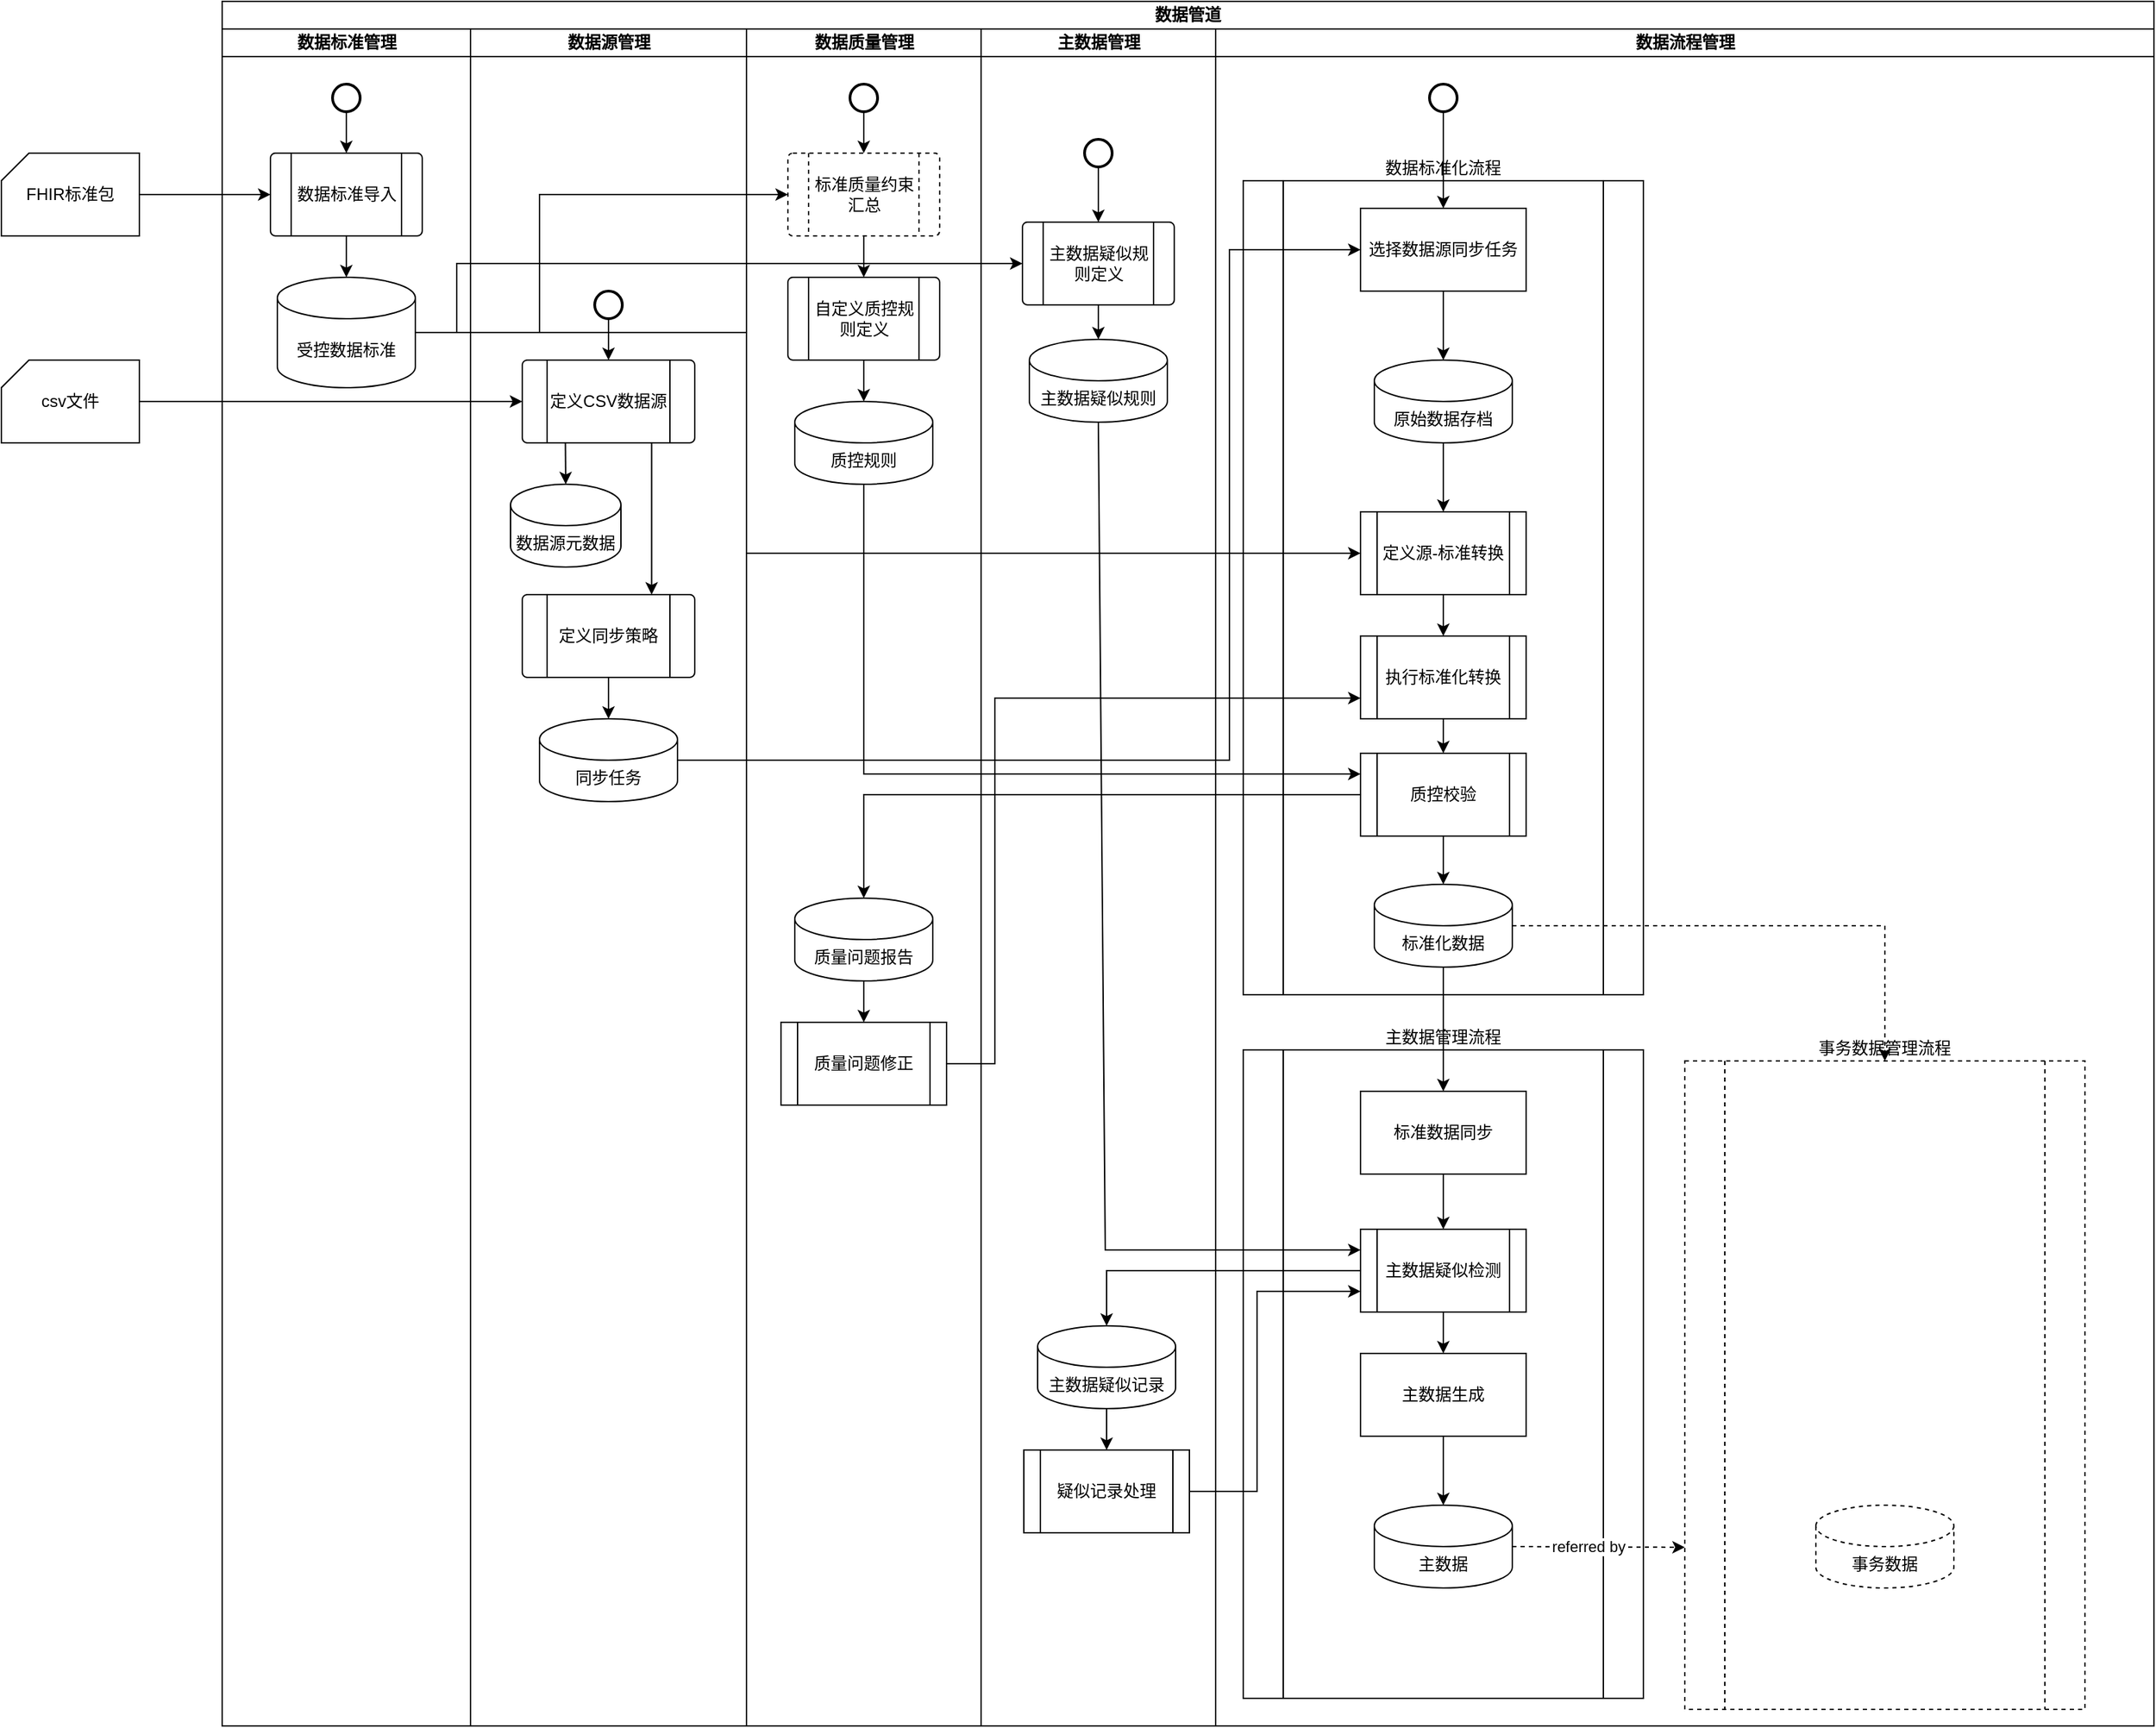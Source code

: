<mxfile version="25.0.2">
  <diagram name="DataPipeline" id="eTK3856bUe1yF2-46zfm">
    <mxGraphModel dx="1768" dy="704" grid="1" gridSize="10" guides="1" tooltips="1" connect="1" arrows="1" fold="1" page="1" pageScale="1" pageWidth="827" pageHeight="1169" math="0" shadow="0">
      <root>
        <mxCell id="0" />
        <mxCell id="1" parent="0" />
        <mxCell id="cyXeAjznitcf4zxZpt6P-2" value="数据管道" style="swimlane;html=1;childLayout=stackLayout;resizeParent=1;resizeParentMax=0;startSize=20;whiteSpace=wrap;" vertex="1" parent="1">
          <mxGeometry x="40" y="40" width="1400" height="1250" as="geometry" />
        </mxCell>
        <mxCell id="cyXeAjznitcf4zxZpt6P-3" value="数据标准管理" style="swimlane;html=1;startSize=20;" vertex="1" parent="cyXeAjznitcf4zxZpt6P-2">
          <mxGeometry y="20" width="180" height="1230" as="geometry" />
        </mxCell>
        <mxCell id="cyXeAjznitcf4zxZpt6P-6" value="" style="strokeWidth=2;html=1;shape=mxgraph.flowchart.start_2;whiteSpace=wrap;" vertex="1" parent="cyXeAjznitcf4zxZpt6P-3">
          <mxGeometry x="80" y="40" width="20" height="20" as="geometry" />
        </mxCell>
        <mxCell id="cyXeAjznitcf4zxZpt6P-7" value="数据标准导入" style="verticalLabelPosition=middle;verticalAlign=middle;html=1;shape=process;whiteSpace=wrap;rounded=1;size=0.14;arcSize=6;labelPosition=center;align=center;" vertex="1" parent="cyXeAjznitcf4zxZpt6P-3">
          <mxGeometry x="35" y="90" width="110" height="60" as="geometry" />
        </mxCell>
        <mxCell id="cyXeAjznitcf4zxZpt6P-8" value="" style="endArrow=classic;html=1;rounded=0;exitX=0.5;exitY=1;exitDx=0;exitDy=0;exitPerimeter=0;entryX=0.5;entryY=0;entryDx=0;entryDy=0;" edge="1" parent="cyXeAjznitcf4zxZpt6P-3" source="cyXeAjznitcf4zxZpt6P-6" target="cyXeAjznitcf4zxZpt6P-7">
          <mxGeometry width="50" height="50" relative="1" as="geometry">
            <mxPoint x="80" y="270" as="sourcePoint" />
            <mxPoint x="130" y="220" as="targetPoint" />
          </mxGeometry>
        </mxCell>
        <mxCell id="cyXeAjznitcf4zxZpt6P-11" value="受控数据标准" style="shape=cylinder3;whiteSpace=wrap;html=1;boundedLbl=1;backgroundOutline=1;size=15;" vertex="1" parent="cyXeAjznitcf4zxZpt6P-3">
          <mxGeometry x="40" y="180" width="100" height="80" as="geometry" />
        </mxCell>
        <mxCell id="cyXeAjznitcf4zxZpt6P-12" value="" style="endArrow=classic;html=1;rounded=0;exitX=0.5;exitY=1;exitDx=0;exitDy=0;entryX=0.5;entryY=0;entryDx=0;entryDy=0;entryPerimeter=0;" edge="1" parent="cyXeAjznitcf4zxZpt6P-3" source="cyXeAjznitcf4zxZpt6P-7" target="cyXeAjznitcf4zxZpt6P-11">
          <mxGeometry width="50" height="50" relative="1" as="geometry">
            <mxPoint x="510" y="250" as="sourcePoint" />
            <mxPoint x="560" y="200" as="targetPoint" />
          </mxGeometry>
        </mxCell>
        <mxCell id="cyXeAjznitcf4zxZpt6P-4" value="数据源管理" style="swimlane;html=1;startSize=20;" vertex="1" parent="cyXeAjznitcf4zxZpt6P-2">
          <mxGeometry x="180" y="20" width="200" height="1230" as="geometry" />
        </mxCell>
        <mxCell id="cyXeAjznitcf4zxZpt6P-13" value="" style="strokeWidth=2;html=1;shape=mxgraph.flowchart.start_2;whiteSpace=wrap;" vertex="1" parent="cyXeAjznitcf4zxZpt6P-4">
          <mxGeometry x="90" y="190" width="20" height="20" as="geometry" />
        </mxCell>
        <mxCell id="cyXeAjznitcf4zxZpt6P-14" value="定义CSV数据源" style="verticalLabelPosition=middle;verticalAlign=middle;html=1;shape=process;whiteSpace=wrap;rounded=1;size=0.14;arcSize=6;labelPosition=center;align=center;" vertex="1" parent="cyXeAjznitcf4zxZpt6P-4">
          <mxGeometry x="37.5" y="240" width="125" height="60" as="geometry" />
        </mxCell>
        <mxCell id="cyXeAjznitcf4zxZpt6P-15" value="" style="endArrow=classic;html=1;rounded=0;exitX=0.5;exitY=1;exitDx=0;exitDy=0;exitPerimeter=0;entryX=0.5;entryY=0;entryDx=0;entryDy=0;" edge="1" parent="cyXeAjznitcf4zxZpt6P-4" source="cyXeAjznitcf4zxZpt6P-13" target="cyXeAjznitcf4zxZpt6P-14">
          <mxGeometry width="50" height="50" relative="1" as="geometry">
            <mxPoint x="90" y="420" as="sourcePoint" />
            <mxPoint x="140" y="370" as="targetPoint" />
          </mxGeometry>
        </mxCell>
        <mxCell id="cyXeAjznitcf4zxZpt6P-20" value="数据源元数据" style="shape=cylinder3;whiteSpace=wrap;html=1;boundedLbl=1;backgroundOutline=1;size=15;" vertex="1" parent="cyXeAjznitcf4zxZpt6P-4">
          <mxGeometry x="29" y="330" width="80" height="60" as="geometry" />
        </mxCell>
        <mxCell id="cyXeAjznitcf4zxZpt6P-21" value="" style="endArrow=classic;html=1;rounded=0;exitX=0.25;exitY=1;exitDx=0;exitDy=0;entryX=0.5;entryY=0;entryDx=0;entryDy=0;entryPerimeter=0;" edge="1" parent="cyXeAjznitcf4zxZpt6P-4" source="cyXeAjznitcf4zxZpt6P-14" target="cyXeAjznitcf4zxZpt6P-20">
          <mxGeometry width="50" height="50" relative="1" as="geometry">
            <mxPoint x="-200" y="280" as="sourcePoint" />
            <mxPoint x="48" y="280" as="targetPoint" />
          </mxGeometry>
        </mxCell>
        <mxCell id="cyXeAjznitcf4zxZpt6P-18" value="定义同步策略" style="verticalLabelPosition=middle;verticalAlign=middle;html=1;shape=process;whiteSpace=wrap;rounded=1;size=0.14;arcSize=6;labelPosition=center;align=center;" vertex="1" parent="cyXeAjznitcf4zxZpt6P-4">
          <mxGeometry x="37.5" y="410" width="125" height="60" as="geometry" />
        </mxCell>
        <mxCell id="cyXeAjznitcf4zxZpt6P-22" value="" style="endArrow=classic;html=1;rounded=0;exitX=0.75;exitY=1;exitDx=0;exitDy=0;entryX=0.75;entryY=0;entryDx=0;entryDy=0;" edge="1" parent="cyXeAjznitcf4zxZpt6P-4" source="cyXeAjznitcf4zxZpt6P-14" target="cyXeAjznitcf4zxZpt6P-18">
          <mxGeometry width="50" height="50" relative="1" as="geometry">
            <mxPoint x="310" y="420" as="sourcePoint" />
            <mxPoint x="360" y="370" as="targetPoint" />
          </mxGeometry>
        </mxCell>
        <mxCell id="cyXeAjznitcf4zxZpt6P-23" value="同步任务" style="shape=cylinder3;whiteSpace=wrap;html=1;boundedLbl=1;backgroundOutline=1;size=15;" vertex="1" parent="cyXeAjznitcf4zxZpt6P-4">
          <mxGeometry x="50" y="500" width="100" height="60" as="geometry" />
        </mxCell>
        <mxCell id="cyXeAjznitcf4zxZpt6P-24" value="" style="endArrow=classic;html=1;rounded=0;exitX=0.5;exitY=1;exitDx=0;exitDy=0;entryX=0.5;entryY=0;entryDx=0;entryDy=0;entryPerimeter=0;" edge="1" parent="cyXeAjznitcf4zxZpt6P-4" source="cyXeAjznitcf4zxZpt6P-18" target="cyXeAjznitcf4zxZpt6P-23">
          <mxGeometry width="50" height="50" relative="1" as="geometry">
            <mxPoint x="380" y="570" as="sourcePoint" />
            <mxPoint x="430" y="520" as="targetPoint" />
          </mxGeometry>
        </mxCell>
        <mxCell id="cyXeAjznitcf4zxZpt6P-65" value="数据质量管理" style="swimlane;html=1;startSize=20;" vertex="1" parent="cyXeAjznitcf4zxZpt6P-2">
          <mxGeometry x="380" y="20" width="170" height="1230" as="geometry" />
        </mxCell>
        <mxCell id="cyXeAjznitcf4zxZpt6P-67" value="" style="strokeWidth=2;html=1;shape=mxgraph.flowchart.start_2;whiteSpace=wrap;" vertex="1" parent="cyXeAjznitcf4zxZpt6P-65">
          <mxGeometry x="75" y="40" width="20" height="20" as="geometry" />
        </mxCell>
        <mxCell id="cyXeAjznitcf4zxZpt6P-68" value="标准质量约束汇总" style="verticalLabelPosition=middle;verticalAlign=middle;html=1;shape=process;whiteSpace=wrap;rounded=1;size=0.14;arcSize=6;labelPosition=center;align=center;dashed=1;" vertex="1" parent="cyXeAjznitcf4zxZpt6P-65">
          <mxGeometry x="30" y="90" width="110" height="60" as="geometry" />
        </mxCell>
        <mxCell id="cyXeAjznitcf4zxZpt6P-69" value="自定义质控规则定义" style="verticalLabelPosition=middle;verticalAlign=middle;html=1;shape=process;whiteSpace=wrap;rounded=1;size=0.14;arcSize=6;labelPosition=center;align=center;" vertex="1" parent="cyXeAjznitcf4zxZpt6P-65">
          <mxGeometry x="30" y="180" width="110" height="60" as="geometry" />
        </mxCell>
        <mxCell id="cyXeAjznitcf4zxZpt6P-70" value="" style="endArrow=classic;html=1;rounded=0;exitX=0.5;exitY=1;exitDx=0;exitDy=0;exitPerimeter=0;" edge="1" parent="cyXeAjznitcf4zxZpt6P-65" source="cyXeAjznitcf4zxZpt6P-67" target="cyXeAjznitcf4zxZpt6P-68">
          <mxGeometry width="50" height="50" relative="1" as="geometry">
            <mxPoint x="80" y="420" as="sourcePoint" />
            <mxPoint x="130" y="370" as="targetPoint" />
          </mxGeometry>
        </mxCell>
        <mxCell id="cyXeAjznitcf4zxZpt6P-71" value="" style="endArrow=classic;html=1;rounded=0;exitX=0.5;exitY=1;exitDx=0;exitDy=0;" edge="1" parent="cyXeAjznitcf4zxZpt6P-65" source="cyXeAjznitcf4zxZpt6P-68" target="cyXeAjznitcf4zxZpt6P-69">
          <mxGeometry width="50" height="50" relative="1" as="geometry">
            <mxPoint x="50" y="370" as="sourcePoint" />
            <mxPoint x="80" y="340" as="targetPoint" />
          </mxGeometry>
        </mxCell>
        <mxCell id="cyXeAjznitcf4zxZpt6P-72" value="质控规则" style="shape=cylinder3;whiteSpace=wrap;html=1;boundedLbl=1;backgroundOutline=1;size=15;" vertex="1" parent="cyXeAjznitcf4zxZpt6P-65">
          <mxGeometry x="35" y="270" width="100" height="60" as="geometry" />
        </mxCell>
        <mxCell id="cyXeAjznitcf4zxZpt6P-73" value="" style="endArrow=classic;html=1;rounded=0;exitX=0.5;exitY=1;exitDx=0;exitDy=0;entryX=0.5;entryY=0;entryDx=0;entryDy=0;entryPerimeter=0;" edge="1" parent="cyXeAjznitcf4zxZpt6P-65" source="cyXeAjznitcf4zxZpt6P-69" target="cyXeAjznitcf4zxZpt6P-72">
          <mxGeometry width="50" height="50" relative="1" as="geometry">
            <mxPoint y="-30" as="sourcePoint" />
            <mxPoint x="50" y="-80" as="targetPoint" />
          </mxGeometry>
        </mxCell>
        <mxCell id="cyXeAjznitcf4zxZpt6P-96" value="质量问题报告" style="shape=cylinder3;whiteSpace=wrap;html=1;boundedLbl=1;backgroundOutline=1;size=15;" vertex="1" parent="cyXeAjznitcf4zxZpt6P-65">
          <mxGeometry x="35" y="630" width="100" height="60" as="geometry" />
        </mxCell>
        <mxCell id="cyXeAjznitcf4zxZpt6P-98" value="质量问题修正" style="shape=process;whiteSpace=wrap;html=1;backgroundOutline=1;" vertex="1" parent="cyXeAjznitcf4zxZpt6P-65">
          <mxGeometry x="25" y="720" width="120" height="60" as="geometry" />
        </mxCell>
        <mxCell id="cyXeAjznitcf4zxZpt6P-99" value="" style="endArrow=classic;html=1;rounded=0;exitX=0.5;exitY=1;exitDx=0;exitDy=0;exitPerimeter=0;" edge="1" parent="cyXeAjznitcf4zxZpt6P-65" source="cyXeAjznitcf4zxZpt6P-96" target="cyXeAjznitcf4zxZpt6P-98">
          <mxGeometry width="50" height="50" relative="1" as="geometry">
            <mxPoint x="60" y="1070" as="sourcePoint" />
            <mxPoint x="60" y="1020" as="targetPoint" />
          </mxGeometry>
        </mxCell>
        <mxCell id="cyXeAjznitcf4zxZpt6P-5" value="主数据管理" style="swimlane;html=1;startSize=20;" vertex="1" parent="cyXeAjznitcf4zxZpt6P-2">
          <mxGeometry x="550" y="20" width="170" height="1230" as="geometry" />
        </mxCell>
        <mxCell id="cyXeAjznitcf4zxZpt6P-75" value="" style="strokeWidth=2;html=1;shape=mxgraph.flowchart.start_2;whiteSpace=wrap;" vertex="1" parent="cyXeAjznitcf4zxZpt6P-5">
          <mxGeometry x="75" y="80" width="20" height="20" as="geometry" />
        </mxCell>
        <mxCell id="cyXeAjznitcf4zxZpt6P-76" value="主数据疑似规则定义" style="verticalLabelPosition=middle;verticalAlign=middle;html=1;shape=process;whiteSpace=wrap;rounded=1;size=0.14;arcSize=6;labelPosition=center;align=center;" vertex="1" parent="cyXeAjznitcf4zxZpt6P-5">
          <mxGeometry x="30" y="140" width="110" height="60" as="geometry" />
        </mxCell>
        <mxCell id="cyXeAjznitcf4zxZpt6P-77" value="" style="endArrow=classic;html=1;rounded=0;exitX=0.5;exitY=1;exitDx=0;exitDy=0;exitPerimeter=0;entryX=0.5;entryY=0;entryDx=0;entryDy=0;" edge="1" parent="cyXeAjznitcf4zxZpt6P-5" source="cyXeAjznitcf4zxZpt6P-75" target="cyXeAjznitcf4zxZpt6P-76">
          <mxGeometry width="50" height="50" relative="1" as="geometry">
            <mxPoint x="20" y="-20" as="sourcePoint" />
            <mxPoint x="70" y="-70" as="targetPoint" />
          </mxGeometry>
        </mxCell>
        <mxCell id="cyXeAjznitcf4zxZpt6P-78" value="主数据疑似规则" style="shape=cylinder3;whiteSpace=wrap;html=1;boundedLbl=1;backgroundOutline=1;size=15;" vertex="1" parent="cyXeAjznitcf4zxZpt6P-5">
          <mxGeometry x="35" y="225" width="100" height="60" as="geometry" />
        </mxCell>
        <mxCell id="cyXeAjznitcf4zxZpt6P-79" value="" style="endArrow=classic;html=1;rounded=0;exitX=0.5;exitY=1;exitDx=0;exitDy=0;entryX=0.5;entryY=0;entryDx=0;entryDy=0;entryPerimeter=0;" edge="1" parent="cyXeAjznitcf4zxZpt6P-5" source="cyXeAjznitcf4zxZpt6P-76" target="cyXeAjznitcf4zxZpt6P-78">
          <mxGeometry width="50" height="50" relative="1" as="geometry">
            <mxPoint x="-20" y="20" as="sourcePoint" />
            <mxPoint x="30" y="-30" as="targetPoint" />
          </mxGeometry>
        </mxCell>
        <mxCell id="cyXeAjznitcf4zxZpt6P-123" value="主数据疑似记录" style="shape=cylinder3;whiteSpace=wrap;html=1;boundedLbl=1;backgroundOutline=1;size=15;" vertex="1" parent="cyXeAjznitcf4zxZpt6P-5">
          <mxGeometry x="41" y="940" width="100" height="60" as="geometry" />
        </mxCell>
        <mxCell id="cyXeAjznitcf4zxZpt6P-125" value="疑似记录处理" style="shape=process;whiteSpace=wrap;html=1;backgroundOutline=1;" vertex="1" parent="cyXeAjznitcf4zxZpt6P-5">
          <mxGeometry x="31" y="1030" width="120" height="60" as="geometry" />
        </mxCell>
        <mxCell id="cyXeAjznitcf4zxZpt6P-126" value="" style="endArrow=classic;html=1;rounded=0;exitX=0.5;exitY=1;exitDx=0;exitDy=0;exitPerimeter=0;" edge="1" parent="cyXeAjznitcf4zxZpt6P-5" source="cyXeAjznitcf4zxZpt6P-123" target="cyXeAjznitcf4zxZpt6P-125">
          <mxGeometry width="50" height="50" relative="1" as="geometry">
            <mxPoint x="580" y="1010" as="sourcePoint" />
            <mxPoint x="630" y="960" as="targetPoint" />
          </mxGeometry>
        </mxCell>
        <mxCell id="cyXeAjznitcf4zxZpt6P-26" value="数据流程管理" style="swimlane;html=1;startSize=20;" vertex="1" parent="cyXeAjznitcf4zxZpt6P-2">
          <mxGeometry x="720" y="20" width="680" height="1230" as="geometry" />
        </mxCell>
        <mxCell id="cyXeAjznitcf4zxZpt6P-80" value="" style="strokeWidth=2;html=1;shape=mxgraph.flowchart.start_2;whiteSpace=wrap;" vertex="1" parent="cyXeAjznitcf4zxZpt6P-26">
          <mxGeometry x="155" y="40" width="20" height="20" as="geometry" />
        </mxCell>
        <mxCell id="cyXeAjznitcf4zxZpt6P-81" value="数据标准化流程" style="shape=process;whiteSpace=wrap;html=1;backgroundOutline=1;labelPosition=center;verticalLabelPosition=top;align=center;verticalAlign=bottom;" vertex="1" parent="cyXeAjznitcf4zxZpt6P-26">
          <mxGeometry x="20" y="110" width="290" height="590" as="geometry" />
        </mxCell>
        <mxCell id="cyXeAjznitcf4zxZpt6P-84" value="选择数据源同步任务" style="rounded=0;whiteSpace=wrap;html=1;" vertex="1" parent="cyXeAjznitcf4zxZpt6P-26">
          <mxGeometry x="105" y="130" width="120" height="60" as="geometry" />
        </mxCell>
        <mxCell id="cyXeAjznitcf4zxZpt6P-85" value="" style="endArrow=classic;html=1;rounded=0;exitX=0.5;exitY=1;exitDx=0;exitDy=0;exitPerimeter=0;entryX=0.5;entryY=0;entryDx=0;entryDy=0;" edge="1" parent="cyXeAjznitcf4zxZpt6P-26" source="cyXeAjznitcf4zxZpt6P-80" target="cyXeAjznitcf4zxZpt6P-84">
          <mxGeometry width="50" height="50" relative="1" as="geometry">
            <mxPoint x="-90" y="-20" as="sourcePoint" />
            <mxPoint x="-40" y="-70" as="targetPoint" />
          </mxGeometry>
        </mxCell>
        <mxCell id="cyXeAjznitcf4zxZpt6P-86" value="定义源-标准转换" style="shape=process;whiteSpace=wrap;html=1;backgroundOutline=1;" vertex="1" parent="cyXeAjznitcf4zxZpt6P-26">
          <mxGeometry x="105" y="350" width="120" height="60" as="geometry" />
        </mxCell>
        <mxCell id="cyXeAjznitcf4zxZpt6P-91" value="质控校验" style="shape=process;whiteSpace=wrap;html=1;backgroundOutline=1;" vertex="1" parent="cyXeAjznitcf4zxZpt6P-26">
          <mxGeometry x="105" y="525" width="120" height="60" as="geometry" />
        </mxCell>
        <mxCell id="cyXeAjznitcf4zxZpt6P-104" value="标准化数据" style="shape=cylinder3;whiteSpace=wrap;html=1;boundedLbl=1;backgroundOutline=1;size=15;" vertex="1" parent="cyXeAjznitcf4zxZpt6P-26">
          <mxGeometry x="115" y="620" width="100" height="60" as="geometry" />
        </mxCell>
        <mxCell id="cyXeAjznitcf4zxZpt6P-106" value="原始数据存档" style="shape=cylinder3;whiteSpace=wrap;html=1;boundedLbl=1;backgroundOutline=1;size=15;" vertex="1" parent="cyXeAjznitcf4zxZpt6P-26">
          <mxGeometry x="115" y="240" width="100" height="60" as="geometry" />
        </mxCell>
        <mxCell id="cyXeAjznitcf4zxZpt6P-107" value="" style="endArrow=classic;html=1;rounded=0;exitX=0.5;exitY=1;exitDx=0;exitDy=0;entryX=0.5;entryY=0;entryDx=0;entryDy=0;entryPerimeter=0;" edge="1" parent="cyXeAjznitcf4zxZpt6P-26" source="cyXeAjznitcf4zxZpt6P-84" target="cyXeAjznitcf4zxZpt6P-106">
          <mxGeometry width="50" height="50" relative="1" as="geometry">
            <mxPoint x="390" y="270" as="sourcePoint" />
            <mxPoint x="440" y="220" as="targetPoint" />
          </mxGeometry>
        </mxCell>
        <mxCell id="cyXeAjznitcf4zxZpt6P-108" value="" style="endArrow=classic;html=1;rounded=0;exitX=0.5;exitY=1;exitDx=0;exitDy=0;exitPerimeter=0;" edge="1" parent="cyXeAjznitcf4zxZpt6P-26" source="cyXeAjznitcf4zxZpt6P-106" target="cyXeAjznitcf4zxZpt6P-86">
          <mxGeometry width="50" height="50" relative="1" as="geometry">
            <mxPoint x="410" y="370" as="sourcePoint" />
            <mxPoint x="460" y="320" as="targetPoint" />
          </mxGeometry>
        </mxCell>
        <mxCell id="cyXeAjznitcf4zxZpt6P-110" value="" style="endArrow=classic;html=1;rounded=0;exitX=0.5;exitY=1;exitDx=0;exitDy=0;entryX=0.5;entryY=0;entryDx=0;entryDy=0;entryPerimeter=0;" edge="1" parent="cyXeAjznitcf4zxZpt6P-26" source="cyXeAjznitcf4zxZpt6P-91" target="cyXeAjznitcf4zxZpt6P-104">
          <mxGeometry width="50" height="50" relative="1" as="geometry">
            <mxPoint x="360" y="780" as="sourcePoint" />
            <mxPoint x="410" y="730" as="targetPoint" />
          </mxGeometry>
        </mxCell>
        <mxCell id="cyXeAjznitcf4zxZpt6P-111" value="执行标准化转换" style="shape=process;whiteSpace=wrap;html=1;backgroundOutline=1;" vertex="1" parent="cyXeAjznitcf4zxZpt6P-26">
          <mxGeometry x="105" y="440" width="120" height="60" as="geometry" />
        </mxCell>
        <mxCell id="cyXeAjznitcf4zxZpt6P-112" value="" style="endArrow=classic;html=1;rounded=0;exitX=0.5;exitY=1;exitDx=0;exitDy=0;entryX=0.5;entryY=0;entryDx=0;entryDy=0;" edge="1" parent="cyXeAjznitcf4zxZpt6P-26" source="cyXeAjznitcf4zxZpt6P-86" target="cyXeAjznitcf4zxZpt6P-111">
          <mxGeometry width="50" height="50" relative="1" as="geometry">
            <mxPoint x="360" y="490" as="sourcePoint" />
            <mxPoint x="410" y="440" as="targetPoint" />
          </mxGeometry>
        </mxCell>
        <mxCell id="cyXeAjznitcf4zxZpt6P-113" value="" style="endArrow=classic;html=1;rounded=0;exitX=0.5;exitY=1;exitDx=0;exitDy=0;entryX=0.5;entryY=0;entryDx=0;entryDy=0;" edge="1" parent="cyXeAjznitcf4zxZpt6P-26" source="cyXeAjznitcf4zxZpt6P-111" target="cyXeAjznitcf4zxZpt6P-91">
          <mxGeometry width="50" height="50" relative="1" as="geometry">
            <mxPoint x="360" y="580" as="sourcePoint" />
            <mxPoint x="410" y="530" as="targetPoint" />
          </mxGeometry>
        </mxCell>
        <mxCell id="cyXeAjznitcf4zxZpt6P-114" value="主数据管理流程" style="shape=process;whiteSpace=wrap;html=1;backgroundOutline=1;labelPosition=center;verticalLabelPosition=top;align=center;verticalAlign=bottom;" vertex="1" parent="cyXeAjznitcf4zxZpt6P-26">
          <mxGeometry x="20" y="740" width="290" height="470" as="geometry" />
        </mxCell>
        <mxCell id="cyXeAjznitcf4zxZpt6P-117" value="标准数据同步" style="rounded=0;whiteSpace=wrap;html=1;" vertex="1" parent="cyXeAjznitcf4zxZpt6P-26">
          <mxGeometry x="105" y="770" width="120" height="60" as="geometry" />
        </mxCell>
        <mxCell id="cyXeAjznitcf4zxZpt6P-118" value="" style="endArrow=classic;html=1;rounded=0;exitX=0.5;exitY=1;exitDx=0;exitDy=0;exitPerimeter=0;entryX=0.5;entryY=0;entryDx=0;entryDy=0;" edge="1" parent="cyXeAjznitcf4zxZpt6P-26" source="cyXeAjznitcf4zxZpt6P-104" target="cyXeAjznitcf4zxZpt6P-117">
          <mxGeometry width="50" height="50" relative="1" as="geometry">
            <mxPoint x="410" y="700" as="sourcePoint" />
            <mxPoint x="460" y="650" as="targetPoint" />
          </mxGeometry>
        </mxCell>
        <mxCell id="cyXeAjznitcf4zxZpt6P-121" value="主数据疑似检测" style="shape=process;whiteSpace=wrap;html=1;backgroundOutline=1;" vertex="1" parent="cyXeAjznitcf4zxZpt6P-26">
          <mxGeometry x="105" y="870" width="120" height="60" as="geometry" />
        </mxCell>
        <mxCell id="cyXeAjznitcf4zxZpt6P-120" value="" style="endArrow=classic;html=1;rounded=0;exitX=0.5;exitY=1;exitDx=0;exitDy=0;" edge="1" parent="cyXeAjznitcf4zxZpt6P-26" source="cyXeAjznitcf4zxZpt6P-117" target="cyXeAjznitcf4zxZpt6P-121">
          <mxGeometry width="50" height="50" relative="1" as="geometry">
            <mxPoint x="175" y="690" as="sourcePoint" />
            <mxPoint x="175" y="780" as="targetPoint" />
          </mxGeometry>
        </mxCell>
        <mxCell id="cyXeAjznitcf4zxZpt6P-128" value="主数据生成" style="rounded=0;whiteSpace=wrap;html=1;" vertex="1" parent="cyXeAjznitcf4zxZpt6P-26">
          <mxGeometry x="105" y="960" width="120" height="60" as="geometry" />
        </mxCell>
        <mxCell id="cyXeAjznitcf4zxZpt6P-129" value="" style="endArrow=classic;html=1;rounded=0;exitX=0.5;exitY=1;exitDx=0;exitDy=0;entryX=0.5;entryY=0;entryDx=0;entryDy=0;" edge="1" parent="cyXeAjznitcf4zxZpt6P-26" source="cyXeAjznitcf4zxZpt6P-121" target="cyXeAjznitcf4zxZpt6P-128">
          <mxGeometry width="50" height="50" relative="1" as="geometry">
            <mxPoint x="520" y="970" as="sourcePoint" />
            <mxPoint x="570" y="920" as="targetPoint" />
          </mxGeometry>
        </mxCell>
        <mxCell id="cyXeAjznitcf4zxZpt6P-130" value="主数据" style="shape=cylinder3;whiteSpace=wrap;html=1;boundedLbl=1;backgroundOutline=1;size=15;" vertex="1" parent="cyXeAjznitcf4zxZpt6P-26">
          <mxGeometry x="115" y="1070" width="100" height="60" as="geometry" />
        </mxCell>
        <mxCell id="cyXeAjznitcf4zxZpt6P-131" value="" style="endArrow=classic;html=1;rounded=0;exitX=0.5;exitY=1;exitDx=0;exitDy=0;" edge="1" parent="cyXeAjznitcf4zxZpt6P-26" source="cyXeAjznitcf4zxZpt6P-128" target="cyXeAjznitcf4zxZpt6P-130">
          <mxGeometry width="50" height="50" relative="1" as="geometry">
            <mxPoint x="370" y="1020" as="sourcePoint" />
            <mxPoint x="420" y="970" as="targetPoint" />
          </mxGeometry>
        </mxCell>
        <mxCell id="cyXeAjznitcf4zxZpt6P-115" value="事务数据管理流程" style="shape=process;whiteSpace=wrap;html=1;backgroundOutline=1;labelPosition=center;verticalLabelPosition=top;align=center;verticalAlign=bottom;dashed=1;" vertex="1" parent="cyXeAjznitcf4zxZpt6P-26">
          <mxGeometry x="340" y="748" width="290" height="470" as="geometry" />
        </mxCell>
        <mxCell id="cyXeAjznitcf4zxZpt6P-132" value="" style="endArrow=classic;html=1;rounded=0;exitX=1;exitY=0.5;exitDx=0;exitDy=0;exitPerimeter=0;entryX=0;entryY=0.75;entryDx=0;entryDy=0;dashed=1;" edge="1" parent="cyXeAjznitcf4zxZpt6P-26" source="cyXeAjznitcf4zxZpt6P-130" target="cyXeAjznitcf4zxZpt6P-115">
          <mxGeometry width="50" height="50" relative="1" as="geometry">
            <mxPoint x="700" y="1050" as="sourcePoint" />
            <mxPoint x="750" y="1000" as="targetPoint" />
          </mxGeometry>
        </mxCell>
        <mxCell id="cyXeAjznitcf4zxZpt6P-135" value="referred by" style="edgeLabel;html=1;align=center;verticalAlign=middle;resizable=0;points=[];" vertex="1" connectable="0" parent="cyXeAjznitcf4zxZpt6P-132">
          <mxGeometry x="-0.44" y="-2" relative="1" as="geometry">
            <mxPoint x="20" y="-2" as="offset" />
          </mxGeometry>
        </mxCell>
        <mxCell id="cyXeAjznitcf4zxZpt6P-133" value="" style="endArrow=classic;html=1;rounded=0;exitX=1;exitY=0.5;exitDx=0;exitDy=0;exitPerimeter=0;entryX=0.5;entryY=0;entryDx=0;entryDy=0;dashed=1;" edge="1" parent="cyXeAjznitcf4zxZpt6P-26" source="cyXeAjznitcf4zxZpt6P-104" target="cyXeAjznitcf4zxZpt6P-115">
          <mxGeometry width="50" height="50" relative="1" as="geometry">
            <mxPoint x="350" y="680" as="sourcePoint" />
            <mxPoint x="400" y="630" as="targetPoint" />
            <Array as="points">
              <mxPoint x="485" y="650" />
            </Array>
          </mxGeometry>
        </mxCell>
        <mxCell id="cyXeAjznitcf4zxZpt6P-136" value="事务数据" style="shape=cylinder3;whiteSpace=wrap;html=1;boundedLbl=1;backgroundOutline=1;size=15;dashed=1;" vertex="1" parent="cyXeAjznitcf4zxZpt6P-26">
          <mxGeometry x="435" y="1070" width="100" height="60" as="geometry" />
        </mxCell>
        <mxCell id="cyXeAjznitcf4zxZpt6P-74" value="" style="endArrow=classic;html=1;rounded=0;exitX=1;exitY=0.5;exitDx=0;exitDy=0;exitPerimeter=0;entryX=0;entryY=0.5;entryDx=0;entryDy=0;" edge="1" parent="cyXeAjznitcf4zxZpt6P-2" source="cyXeAjznitcf4zxZpt6P-11" target="cyXeAjznitcf4zxZpt6P-68">
          <mxGeometry width="50" height="50" relative="1" as="geometry">
            <mxPoint x="80" y="420" as="sourcePoint" />
            <mxPoint x="130" y="370" as="targetPoint" />
            <Array as="points">
              <mxPoint x="230" y="240" />
              <mxPoint x="230" y="140" />
            </Array>
          </mxGeometry>
        </mxCell>
        <mxCell id="cyXeAjznitcf4zxZpt6P-88" value="" style="endArrow=classic;html=1;rounded=0;exitX=1;exitY=0.5;exitDx=0;exitDy=0;exitPerimeter=0;entryX=0;entryY=0.5;entryDx=0;entryDy=0;" edge="1" parent="cyXeAjznitcf4zxZpt6P-2" source="cyXeAjznitcf4zxZpt6P-23" target="cyXeAjznitcf4zxZpt6P-84">
          <mxGeometry width="50" height="50" relative="1" as="geometry">
            <mxPoint x="330" y="780" as="sourcePoint" />
            <mxPoint x="380" y="730" as="targetPoint" />
            <Array as="points">
              <mxPoint x="730" y="550" />
              <mxPoint x="730" y="180" />
            </Array>
          </mxGeometry>
        </mxCell>
        <mxCell id="cyXeAjznitcf4zxZpt6P-93" value="" style="endArrow=classic;html=1;rounded=0;entryX=0;entryY=0.5;entryDx=0;entryDy=0;" edge="1" parent="cyXeAjznitcf4zxZpt6P-2" source="cyXeAjznitcf4zxZpt6P-11" target="cyXeAjznitcf4zxZpt6P-86">
          <mxGeometry width="50" height="50" relative="1" as="geometry">
            <mxPoint x="140" y="242" as="sourcePoint" />
            <mxPoint x="825" y="272" as="targetPoint" />
            <Array as="points">
              <mxPoint x="380" y="240" />
              <mxPoint x="380" y="400" />
            </Array>
          </mxGeometry>
        </mxCell>
        <mxCell id="cyXeAjznitcf4zxZpt6P-97" value="" style="endArrow=classic;html=1;rounded=0;exitX=0;exitY=0.5;exitDx=0;exitDy=0;entryX=0.5;entryY=0;entryDx=0;entryDy=0;entryPerimeter=0;" edge="1" parent="cyXeAjznitcf4zxZpt6P-2" source="cyXeAjznitcf4zxZpt6P-91" target="cyXeAjznitcf4zxZpt6P-96">
          <mxGeometry width="50" height="50" relative="1" as="geometry">
            <mxPoint x="630" y="800" as="sourcePoint" />
            <mxPoint x="680" y="750" as="targetPoint" />
            <Array as="points">
              <mxPoint x="465" y="575" />
            </Array>
          </mxGeometry>
        </mxCell>
        <mxCell id="cyXeAjznitcf4zxZpt6P-103" value="" style="endArrow=classic;html=1;rounded=0;exitX=1;exitY=0.5;exitDx=0;exitDy=0;entryX=0;entryY=0.75;entryDx=0;entryDy=0;" edge="1" parent="cyXeAjznitcf4zxZpt6P-2" source="cyXeAjznitcf4zxZpt6P-98" target="cyXeAjznitcf4zxZpt6P-111">
          <mxGeometry width="50" height="50" relative="1" as="geometry">
            <mxPoint x="600" y="710" as="sourcePoint" />
            <mxPoint x="825" y="595" as="targetPoint" />
            <Array as="points">
              <mxPoint x="560" y="770" />
              <mxPoint x="560" y="690" />
              <mxPoint x="560" y="505" />
            </Array>
          </mxGeometry>
        </mxCell>
        <mxCell id="cyXeAjznitcf4zxZpt6P-109" value="" style="endArrow=classic;html=1;rounded=0;exitX=0.5;exitY=1;exitDx=0;exitDy=0;exitPerimeter=0;entryX=0;entryY=0.25;entryDx=0;entryDy=0;" edge="1" parent="cyXeAjznitcf4zxZpt6P-2" source="cyXeAjznitcf4zxZpt6P-72" target="cyXeAjznitcf4zxZpt6P-91">
          <mxGeometry width="50" height="50" relative="1" as="geometry">
            <mxPoint x="260" y="700" as="sourcePoint" />
            <mxPoint x="310" y="650" as="targetPoint" />
            <Array as="points">
              <mxPoint x="465" y="560" />
            </Array>
          </mxGeometry>
        </mxCell>
        <mxCell id="cyXeAjznitcf4zxZpt6P-116" value="" style="endArrow=classic;html=1;rounded=0;exitX=1;exitY=0.5;exitDx=0;exitDy=0;exitPerimeter=0;entryX=0;entryY=0.5;entryDx=0;entryDy=0;" edge="1" parent="cyXeAjznitcf4zxZpt6P-2" source="cyXeAjznitcf4zxZpt6P-11" target="cyXeAjznitcf4zxZpt6P-76">
          <mxGeometry width="50" height="50" relative="1" as="geometry">
            <mxPoint x="100" y="350" as="sourcePoint" />
            <mxPoint x="110" y="420" as="targetPoint" />
            <Array as="points">
              <mxPoint x="170" y="240" />
              <mxPoint x="170" y="190" />
              <mxPoint x="560" y="190" />
            </Array>
          </mxGeometry>
        </mxCell>
        <mxCell id="cyXeAjznitcf4zxZpt6P-122" value="" style="endArrow=classic;html=1;rounded=0;exitX=0.5;exitY=1;exitDx=0;exitDy=0;exitPerimeter=0;entryX=0;entryY=0.25;entryDx=0;entryDy=0;" edge="1" parent="cyXeAjznitcf4zxZpt6P-2" source="cyXeAjznitcf4zxZpt6P-78" target="cyXeAjznitcf4zxZpt6P-121">
          <mxGeometry width="50" height="50" relative="1" as="geometry">
            <mxPoint x="1100" y="580" as="sourcePoint" />
            <mxPoint x="1150" y="530" as="targetPoint" />
            <Array as="points">
              <mxPoint x="640" y="905" />
            </Array>
          </mxGeometry>
        </mxCell>
        <mxCell id="cyXeAjznitcf4zxZpt6P-124" value="" style="endArrow=classic;html=1;rounded=0;exitX=0;exitY=0.5;exitDx=0;exitDy=0;entryX=0.5;entryY=0;entryDx=0;entryDy=0;entryPerimeter=0;" edge="1" parent="cyXeAjznitcf4zxZpt6P-2" source="cyXeAjznitcf4zxZpt6P-121" target="cyXeAjznitcf4zxZpt6P-123">
          <mxGeometry width="50" height="50" relative="1" as="geometry">
            <mxPoint x="1120" y="980" as="sourcePoint" />
            <mxPoint x="1170" y="930" as="targetPoint" />
            <Array as="points">
              <mxPoint x="641" y="920" />
            </Array>
          </mxGeometry>
        </mxCell>
        <mxCell id="cyXeAjznitcf4zxZpt6P-127" value="" style="endArrow=classic;html=1;rounded=0;exitX=1;exitY=0.5;exitDx=0;exitDy=0;entryX=0;entryY=0.75;entryDx=0;entryDy=0;" edge="1" parent="cyXeAjznitcf4zxZpt6P-2" source="cyXeAjznitcf4zxZpt6P-125" target="cyXeAjznitcf4zxZpt6P-121">
          <mxGeometry width="50" height="50" relative="1" as="geometry">
            <mxPoint x="1060" y="1080" as="sourcePoint" />
            <mxPoint x="1170" y="990" as="targetPoint" />
            <Array as="points">
              <mxPoint x="750" y="1080" />
              <mxPoint x="750" y="935" />
            </Array>
          </mxGeometry>
        </mxCell>
        <mxCell id="cyXeAjznitcf4zxZpt6P-9" value="FHIR标准包" style="verticalLabelPosition=middle;verticalAlign=middle;html=1;shape=card;whiteSpace=wrap;size=20;arcSize=12;labelPosition=center;align=center;" vertex="1" parent="1">
          <mxGeometry x="-120" y="150" width="100" height="60" as="geometry" />
        </mxCell>
        <mxCell id="cyXeAjznitcf4zxZpt6P-10" value="" style="endArrow=classic;html=1;rounded=0;exitX=1;exitY=0.5;exitDx=0;exitDy=0;exitPerimeter=0;" edge="1" parent="1" source="cyXeAjznitcf4zxZpt6P-9" target="cyXeAjznitcf4zxZpt6P-7">
          <mxGeometry width="50" height="50" relative="1" as="geometry">
            <mxPoint x="600" y="260" as="sourcePoint" />
            <mxPoint x="650" y="210" as="targetPoint" />
          </mxGeometry>
        </mxCell>
        <mxCell id="cyXeAjznitcf4zxZpt6P-16" value="csv文件" style="verticalLabelPosition=middle;verticalAlign=middle;html=1;shape=card;whiteSpace=wrap;size=20;arcSize=12;labelPosition=center;align=center;" vertex="1" parent="1">
          <mxGeometry x="-120" y="300" width="100" height="60" as="geometry" />
        </mxCell>
        <mxCell id="cyXeAjznitcf4zxZpt6P-17" value="" style="endArrow=classic;html=1;rounded=0;exitX=1;exitY=0.5;exitDx=0;exitDy=0;exitPerimeter=0;entryX=0;entryY=0.5;entryDx=0;entryDy=0;" edge="1" parent="1" source="cyXeAjznitcf4zxZpt6P-16" target="cyXeAjznitcf4zxZpt6P-14">
          <mxGeometry width="50" height="50" relative="1" as="geometry">
            <mxPoint x="-80" y="480" as="sourcePoint" />
            <mxPoint x="-30" y="430" as="targetPoint" />
          </mxGeometry>
        </mxCell>
      </root>
    </mxGraphModel>
  </diagram>
</mxfile>
